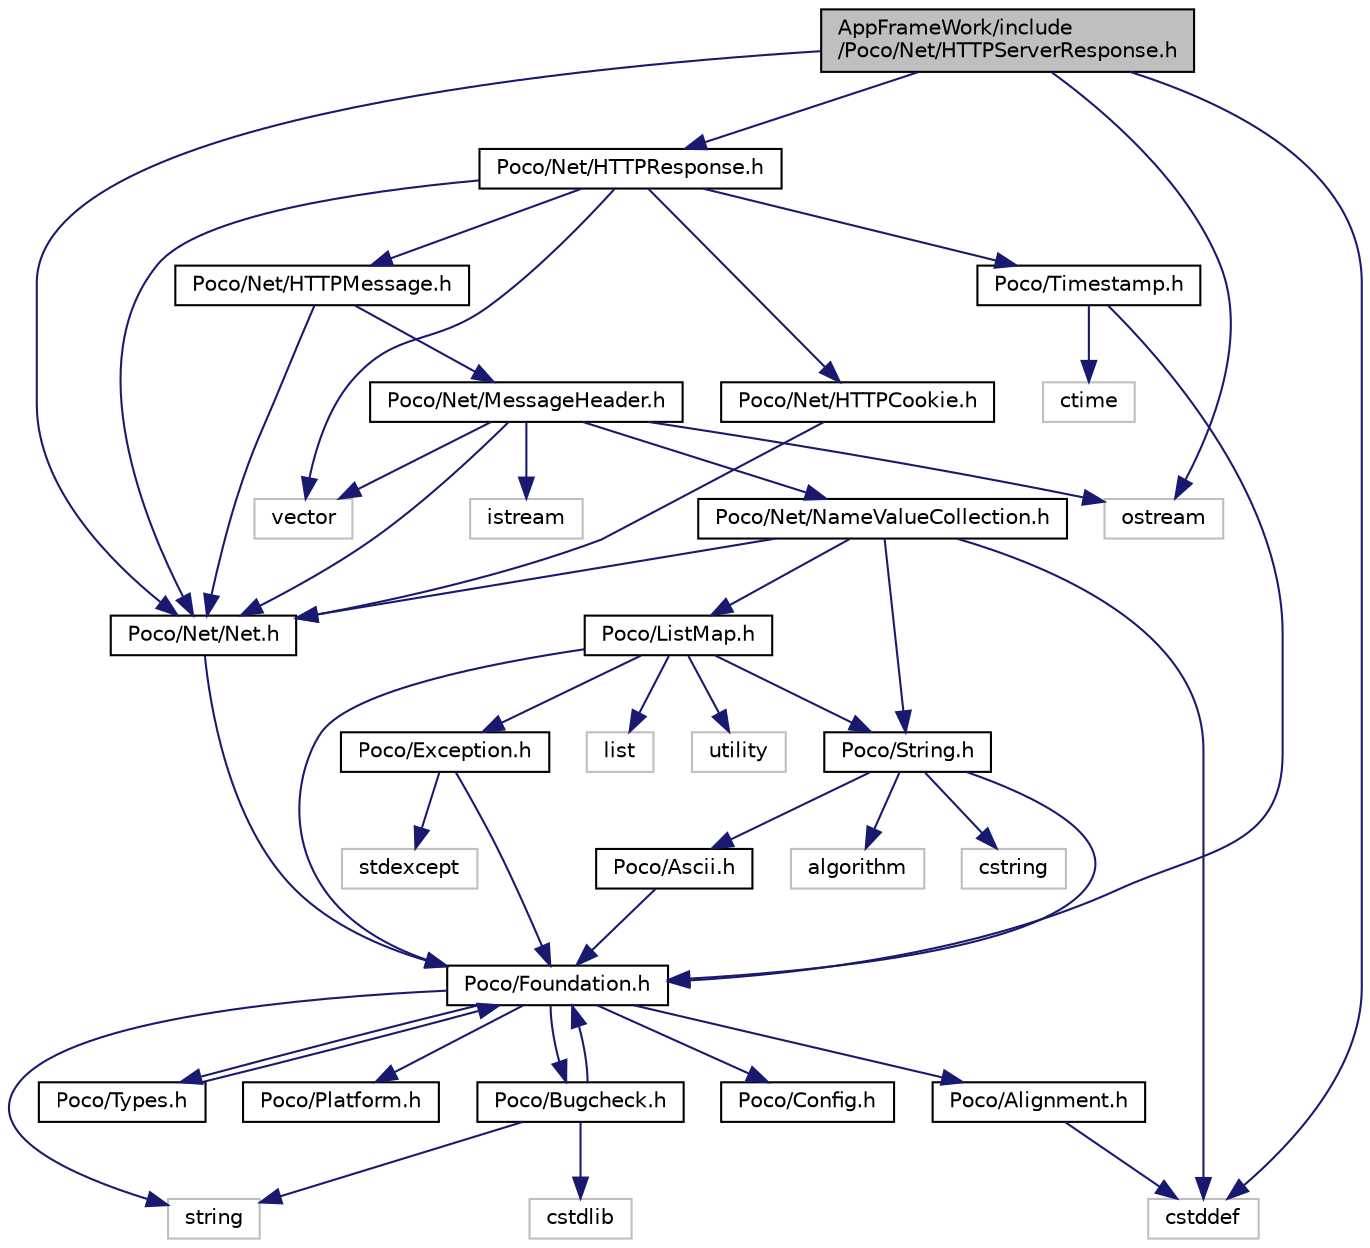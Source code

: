 digraph "AppFrameWork/include/Poco/Net/HTTPServerResponse.h"
{
 // LATEX_PDF_SIZE
  edge [fontname="Helvetica",fontsize="10",labelfontname="Helvetica",labelfontsize="10"];
  node [fontname="Helvetica",fontsize="10",shape=record];
  Node1 [label="AppFrameWork/include\l/Poco/Net/HTTPServerResponse.h",height=0.2,width=0.4,color="black", fillcolor="grey75", style="filled", fontcolor="black",tooltip=" "];
  Node1 -> Node2 [color="midnightblue",fontsize="10",style="solid"];
  Node2 [label="Poco/Net/Net.h",height=0.2,width=0.4,color="black", fillcolor="white", style="filled",URL="$Net_8h.html",tooltip=" "];
  Node2 -> Node3 [color="midnightblue",fontsize="10",style="solid"];
  Node3 [label="Poco/Foundation.h",height=0.2,width=0.4,color="black", fillcolor="white", style="filled",URL="$Foundation_8h.html",tooltip=" "];
  Node3 -> Node4 [color="midnightblue",fontsize="10",style="solid"];
  Node4 [label="Poco/Config.h",height=0.2,width=0.4,color="black", fillcolor="white", style="filled",URL="$Config_8h.html",tooltip=" "];
  Node3 -> Node5 [color="midnightblue",fontsize="10",style="solid"];
  Node5 [label="Poco/Platform.h",height=0.2,width=0.4,color="black", fillcolor="white", style="filled",URL="$Platform_8h.html",tooltip=" "];
  Node3 -> Node6 [color="midnightblue",fontsize="10",style="solid"];
  Node6 [label="Poco/Alignment.h",height=0.2,width=0.4,color="black", fillcolor="white", style="filled",URL="$Alignment_8h.html",tooltip=" "];
  Node6 -> Node7 [color="midnightblue",fontsize="10",style="solid"];
  Node7 [label="cstddef",height=0.2,width=0.4,color="grey75", fillcolor="white", style="filled",tooltip=" "];
  Node3 -> Node8 [color="midnightblue",fontsize="10",style="solid"];
  Node8 [label="Poco/Bugcheck.h",height=0.2,width=0.4,color="black", fillcolor="white", style="filled",URL="$Bugcheck_8h.html",tooltip=" "];
  Node8 -> Node3 [color="midnightblue",fontsize="10",style="solid"];
  Node8 -> Node9 [color="midnightblue",fontsize="10",style="solid"];
  Node9 [label="string",height=0.2,width=0.4,color="grey75", fillcolor="white", style="filled",tooltip=" "];
  Node8 -> Node10 [color="midnightblue",fontsize="10",style="solid"];
  Node10 [label="cstdlib",height=0.2,width=0.4,color="grey75", fillcolor="white", style="filled",tooltip=" "];
  Node3 -> Node11 [color="midnightblue",fontsize="10",style="solid"];
  Node11 [label="Poco/Types.h",height=0.2,width=0.4,color="black", fillcolor="white", style="filled",URL="$Types_8h.html",tooltip=" "];
  Node11 -> Node3 [color="midnightblue",fontsize="10",style="solid"];
  Node3 -> Node9 [color="midnightblue",fontsize="10",style="solid"];
  Node1 -> Node12 [color="midnightblue",fontsize="10",style="solid"];
  Node12 [label="Poco/Net/HTTPResponse.h",height=0.2,width=0.4,color="black", fillcolor="white", style="filled",URL="$HTTPResponse_8h.html",tooltip=" "];
  Node12 -> Node2 [color="midnightblue",fontsize="10",style="solid"];
  Node12 -> Node13 [color="midnightblue",fontsize="10",style="solid"];
  Node13 [label="Poco/Net/HTTPMessage.h",height=0.2,width=0.4,color="black", fillcolor="white", style="filled",URL="$HTTPMessage_8h.html",tooltip=" "];
  Node13 -> Node2 [color="midnightblue",fontsize="10",style="solid"];
  Node13 -> Node14 [color="midnightblue",fontsize="10",style="solid"];
  Node14 [label="Poco/Net/MessageHeader.h",height=0.2,width=0.4,color="black", fillcolor="white", style="filled",URL="$MessageHeader_8h.html",tooltip=" "];
  Node14 -> Node2 [color="midnightblue",fontsize="10",style="solid"];
  Node14 -> Node15 [color="midnightblue",fontsize="10",style="solid"];
  Node15 [label="Poco/Net/NameValueCollection.h",height=0.2,width=0.4,color="black", fillcolor="white", style="filled",URL="$NameValueCollection_8h.html",tooltip=" "];
  Node15 -> Node2 [color="midnightblue",fontsize="10",style="solid"];
  Node15 -> Node16 [color="midnightblue",fontsize="10",style="solid"];
  Node16 [label="Poco/String.h",height=0.2,width=0.4,color="black", fillcolor="white", style="filled",URL="$String_8h.html",tooltip=" "];
  Node16 -> Node3 [color="midnightblue",fontsize="10",style="solid"];
  Node16 -> Node17 [color="midnightblue",fontsize="10",style="solid"];
  Node17 [label="Poco/Ascii.h",height=0.2,width=0.4,color="black", fillcolor="white", style="filled",URL="$Ascii_8h.html",tooltip=" "];
  Node17 -> Node3 [color="midnightblue",fontsize="10",style="solid"];
  Node16 -> Node18 [color="midnightblue",fontsize="10",style="solid"];
  Node18 [label="cstring",height=0.2,width=0.4,color="grey75", fillcolor="white", style="filled",tooltip=" "];
  Node16 -> Node19 [color="midnightblue",fontsize="10",style="solid"];
  Node19 [label="algorithm",height=0.2,width=0.4,color="grey75", fillcolor="white", style="filled",tooltip=" "];
  Node15 -> Node20 [color="midnightblue",fontsize="10",style="solid"];
  Node20 [label="Poco/ListMap.h",height=0.2,width=0.4,color="black", fillcolor="white", style="filled",URL="$ListMap_8h.html",tooltip=" "];
  Node20 -> Node3 [color="midnightblue",fontsize="10",style="solid"];
  Node20 -> Node16 [color="midnightblue",fontsize="10",style="solid"];
  Node20 -> Node21 [color="midnightblue",fontsize="10",style="solid"];
  Node21 [label="Poco/Exception.h",height=0.2,width=0.4,color="black", fillcolor="white", style="filled",URL="$Exception_8h.html",tooltip=" "];
  Node21 -> Node3 [color="midnightblue",fontsize="10",style="solid"];
  Node21 -> Node22 [color="midnightblue",fontsize="10",style="solid"];
  Node22 [label="stdexcept",height=0.2,width=0.4,color="grey75", fillcolor="white", style="filled",tooltip=" "];
  Node20 -> Node23 [color="midnightblue",fontsize="10",style="solid"];
  Node23 [label="list",height=0.2,width=0.4,color="grey75", fillcolor="white", style="filled",tooltip=" "];
  Node20 -> Node24 [color="midnightblue",fontsize="10",style="solid"];
  Node24 [label="utility",height=0.2,width=0.4,color="grey75", fillcolor="white", style="filled",tooltip=" "];
  Node15 -> Node7 [color="midnightblue",fontsize="10",style="solid"];
  Node14 -> Node25 [color="midnightblue",fontsize="10",style="solid"];
  Node25 [label="ostream",height=0.2,width=0.4,color="grey75", fillcolor="white", style="filled",tooltip=" "];
  Node14 -> Node26 [color="midnightblue",fontsize="10",style="solid"];
  Node26 [label="istream",height=0.2,width=0.4,color="grey75", fillcolor="white", style="filled",tooltip=" "];
  Node14 -> Node27 [color="midnightblue",fontsize="10",style="solid"];
  Node27 [label="vector",height=0.2,width=0.4,color="grey75", fillcolor="white", style="filled",tooltip=" "];
  Node12 -> Node28 [color="midnightblue",fontsize="10",style="solid"];
  Node28 [label="Poco/Net/HTTPCookie.h",height=0.2,width=0.4,color="black", fillcolor="white", style="filled",URL="$HTTPCookie_8h.html",tooltip=" "];
  Node28 -> Node2 [color="midnightblue",fontsize="10",style="solid"];
  Node12 -> Node29 [color="midnightblue",fontsize="10",style="solid"];
  Node29 [label="Poco/Timestamp.h",height=0.2,width=0.4,color="black", fillcolor="white", style="filled",URL="$Timestamp_8h.html",tooltip=" "];
  Node29 -> Node3 [color="midnightblue",fontsize="10",style="solid"];
  Node29 -> Node30 [color="midnightblue",fontsize="10",style="solid"];
  Node30 [label="ctime",height=0.2,width=0.4,color="grey75", fillcolor="white", style="filled",tooltip=" "];
  Node12 -> Node27 [color="midnightblue",fontsize="10",style="solid"];
  Node1 -> Node7 [color="midnightblue",fontsize="10",style="solid"];
  Node1 -> Node25 [color="midnightblue",fontsize="10",style="solid"];
}
